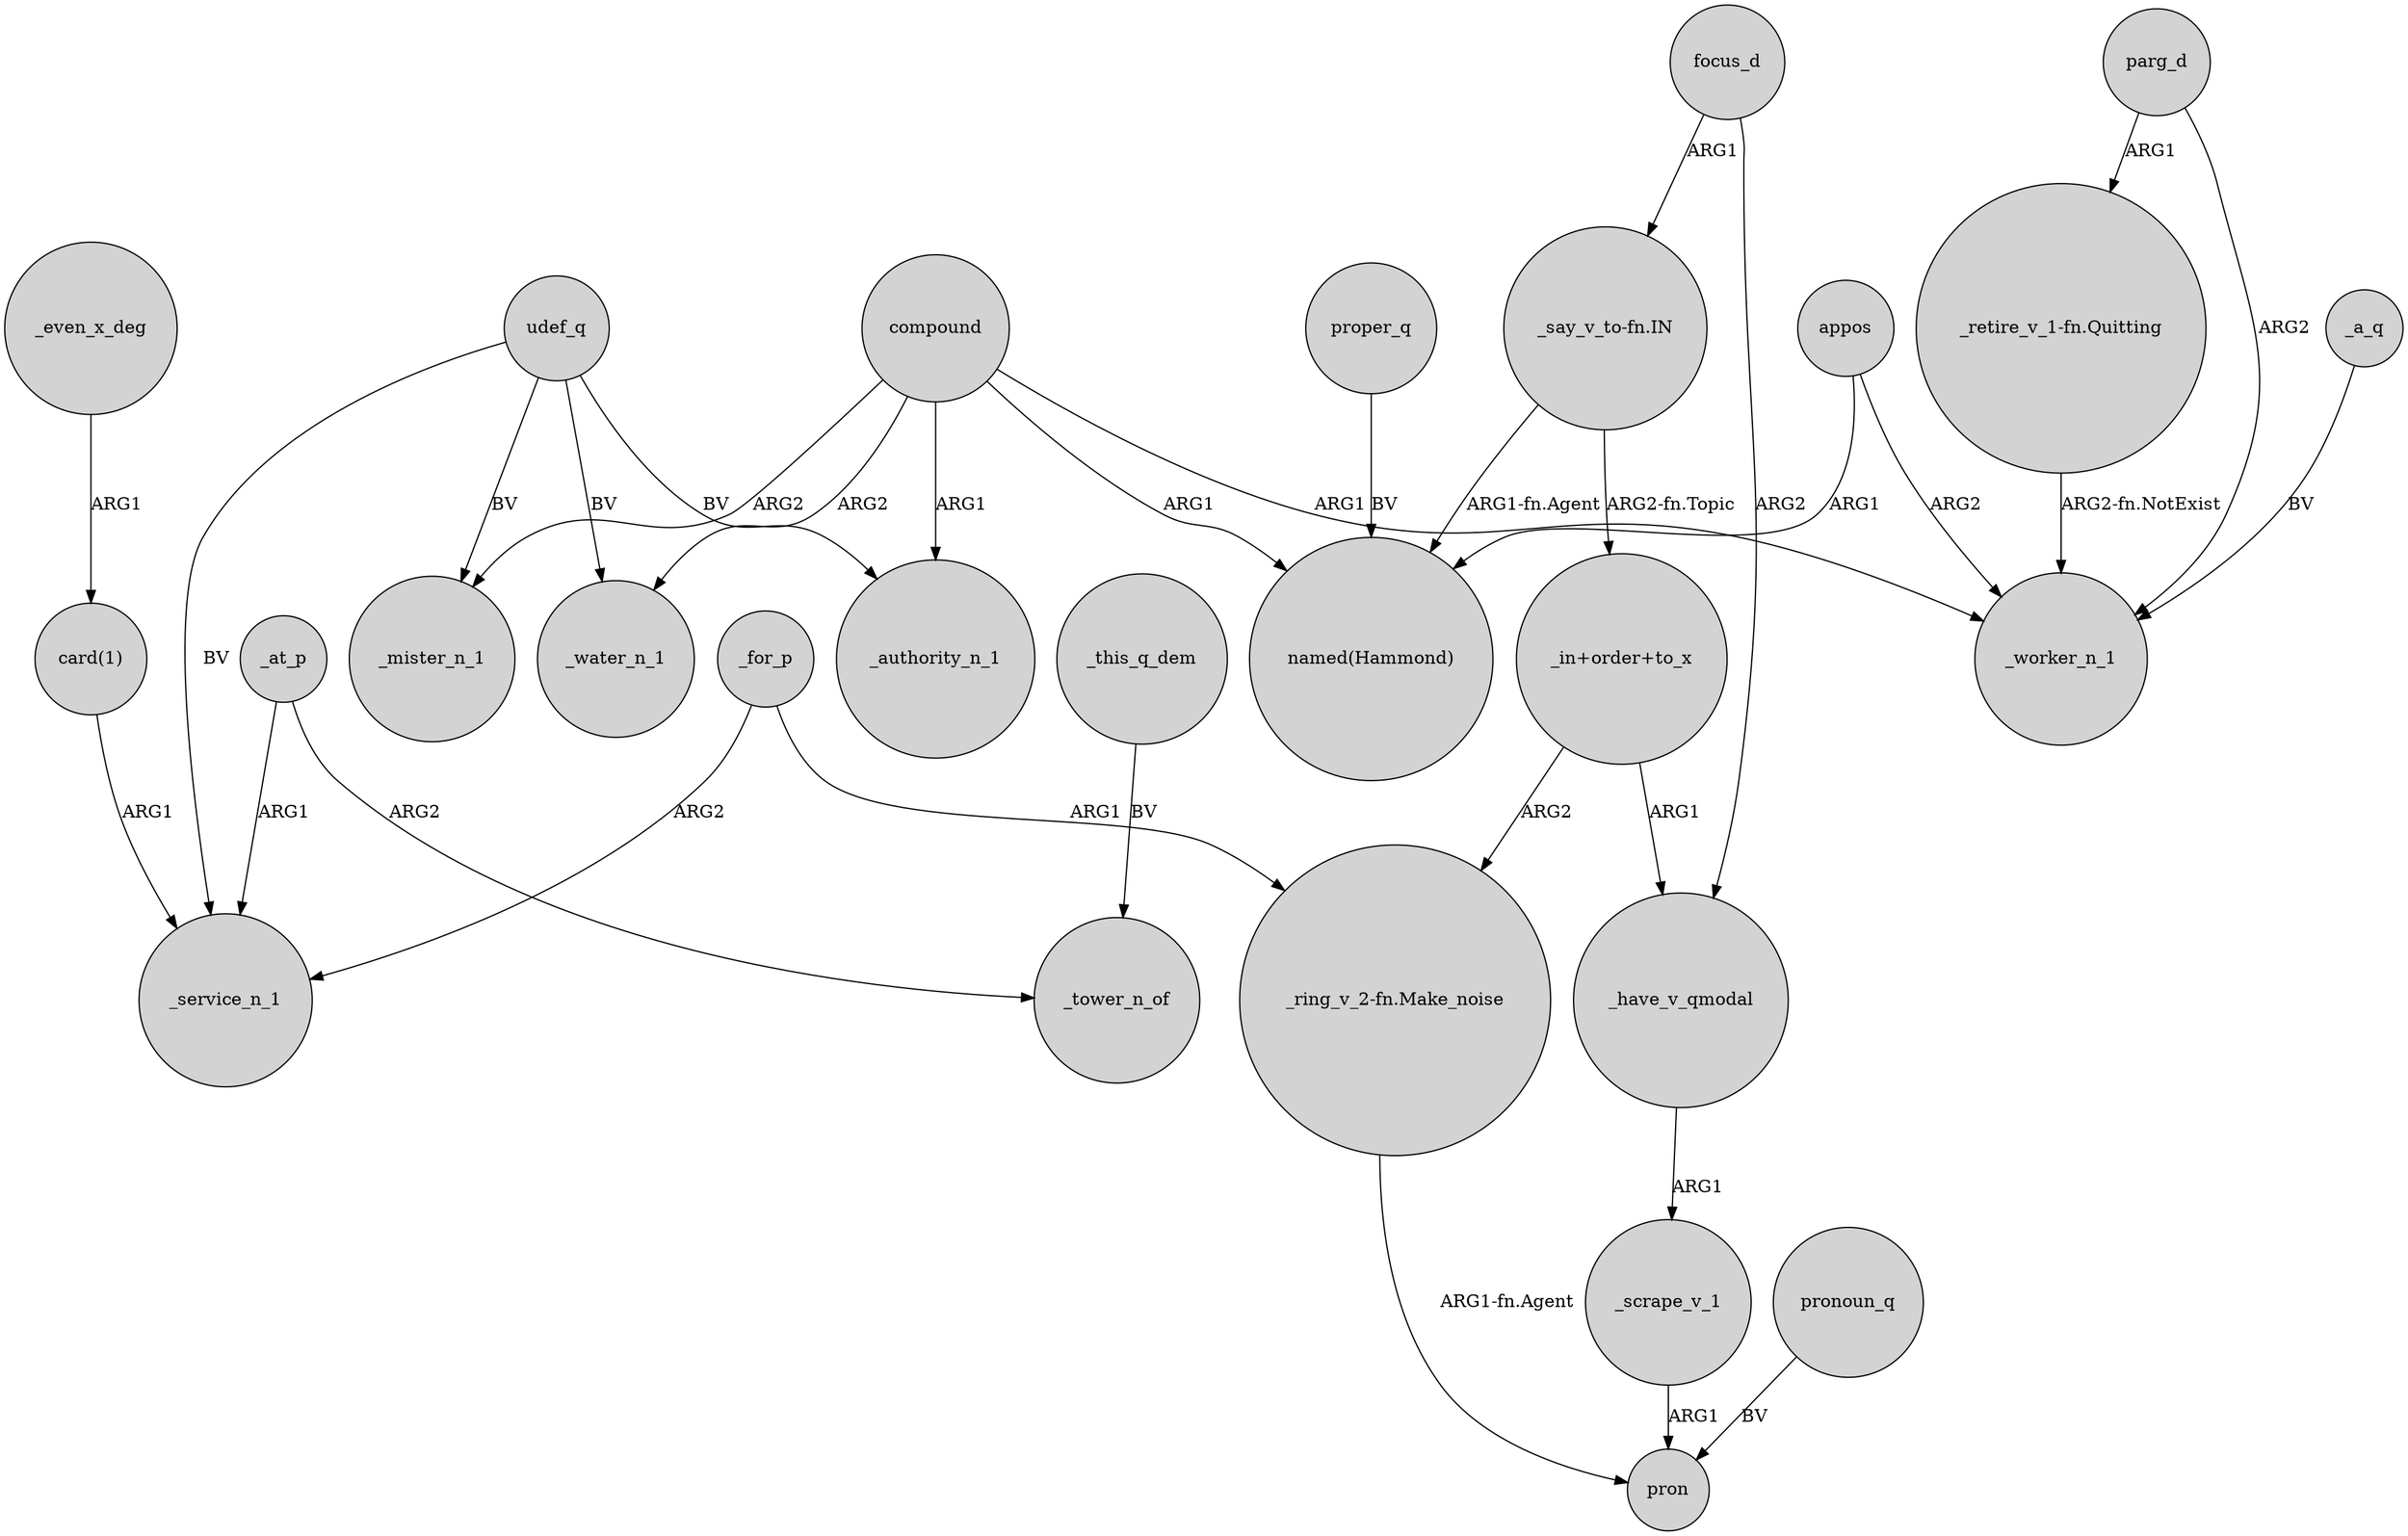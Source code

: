 digraph {
	node [shape=circle style=filled]
	_even_x_deg -> "card(1)" [label=ARG1]
	_have_v_qmodal -> _scrape_v_1 [label=ARG1]
	compound -> _authority_n_1 [label=ARG1]
	proper_q -> "named(Hammond)" [label=BV]
	"_retire_v_1-fn.Quitting" -> _worker_n_1 [label="ARG2-fn.NotExist"]
	focus_d -> _have_v_qmodal [label=ARG2]
	"_in+order+to_x" -> _have_v_qmodal [label=ARG1]
	parg_d -> "_retire_v_1-fn.Quitting" [label=ARG1]
	compound -> "named(Hammond)" [label=ARG1]
	compound -> _mister_n_1 [label=ARG2]
	udef_q -> _mister_n_1 [label=BV]
	"_in+order+to_x" -> "_ring_v_2-fn.Make_noise" [label=ARG2]
	_this_q_dem -> _tower_n_of [label=BV]
	compound -> _water_n_1 [label=ARG2]
	appos -> _worker_n_1 [label=ARG2]
	"card(1)" -> _service_n_1 [label=ARG1]
	"_say_v_to-fn.IN" -> "_in+order+to_x" [label="ARG2-fn.Topic"]
	_scrape_v_1 -> pron [label=ARG1]
	pronoun_q -> pron [label=BV]
	appos -> "named(Hammond)" [label=ARG1]
	udef_q -> _service_n_1 [label=BV]
	udef_q -> _authority_n_1 [label=BV]
	udef_q -> _water_n_1 [label=BV]
	_at_p -> _tower_n_of [label=ARG2]
	_at_p -> _service_n_1 [label=ARG1]
	_for_p -> _service_n_1 [label=ARG2]
	_a_q -> _worker_n_1 [label=BV]
	_for_p -> "_ring_v_2-fn.Make_noise" [label=ARG1]
	compound -> _worker_n_1 [label=ARG1]
	"_ring_v_2-fn.Make_noise" -> pron [label="ARG1-fn.Agent"]
	"_say_v_to-fn.IN" -> "named(Hammond)" [label="ARG1-fn.Agent"]
	parg_d -> _worker_n_1 [label=ARG2]
	focus_d -> "_say_v_to-fn.IN" [label=ARG1]
}
